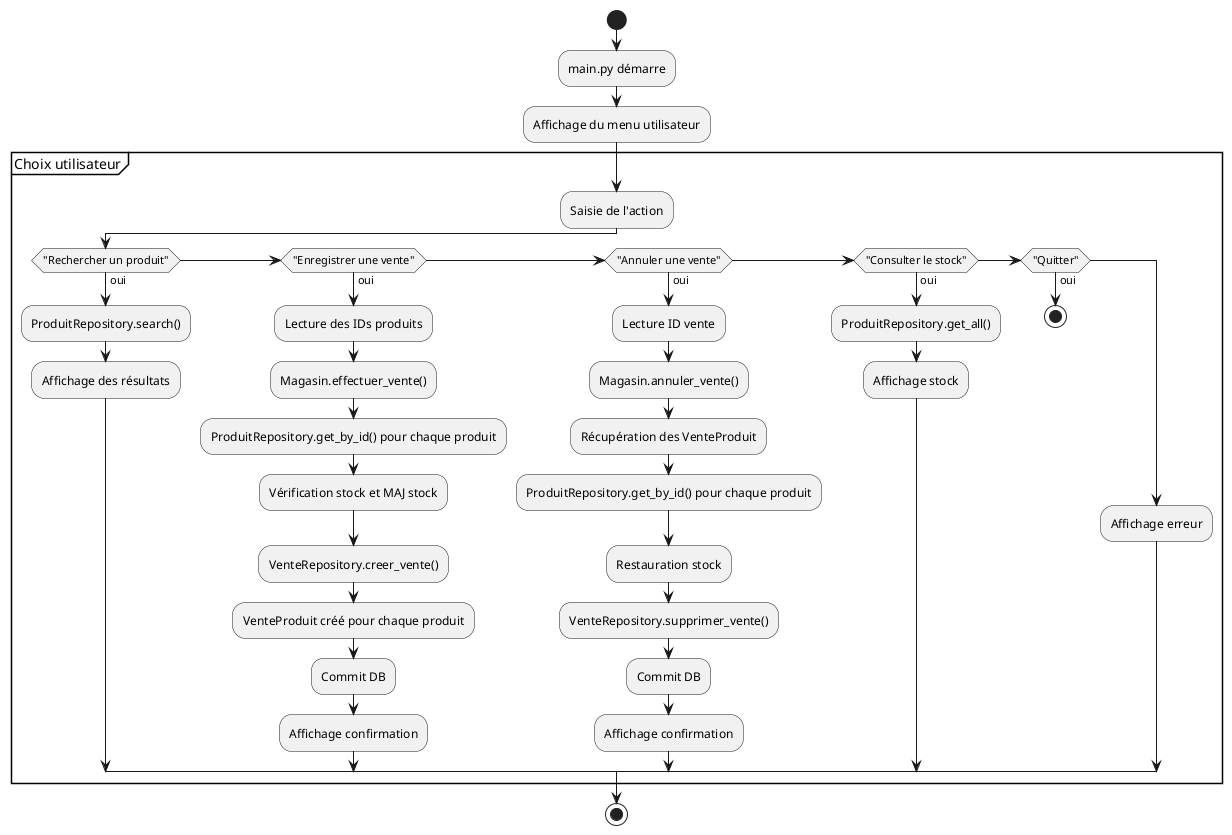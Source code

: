 @startuml

start

:main.py démarre;
:Affichage du menu utilisateur;

partition "Choix utilisateur" {
    :Saisie de l'action;
    if ("Rechercher un produit") then (oui)
        :ProduitRepository.search();
        :Affichage des résultats;
    else if ("Enregistrer une vente") then (oui)
        :Lecture des IDs produits;
        :Magasin.effectuer_vente();
        :ProduitRepository.get_by_id() pour chaque produit;
        :Vérification stock et MAJ stock;
        :VenteRepository.creer_vente();
        :VenteProduit créé pour chaque produit;
        :Commit DB;
        :Affichage confirmation;
    else if ("Annuler une vente") then (oui)
        :Lecture ID vente;
        :Magasin.annuler_vente();
        :Récupération des VenteProduit;
        :ProduitRepository.get_by_id() pour chaque produit;
        :Restauration stock;
        :VenteRepository.supprimer_vente();
        :Commit DB;
        :Affichage confirmation;
    else if ("Consulter le stock") then (oui)
        :ProduitRepository.get_all();
        :Affichage stock;
    else if ("Quitter") then (oui)
        stop
    else
        :Affichage erreur;
    endif
}

stop

@enduml